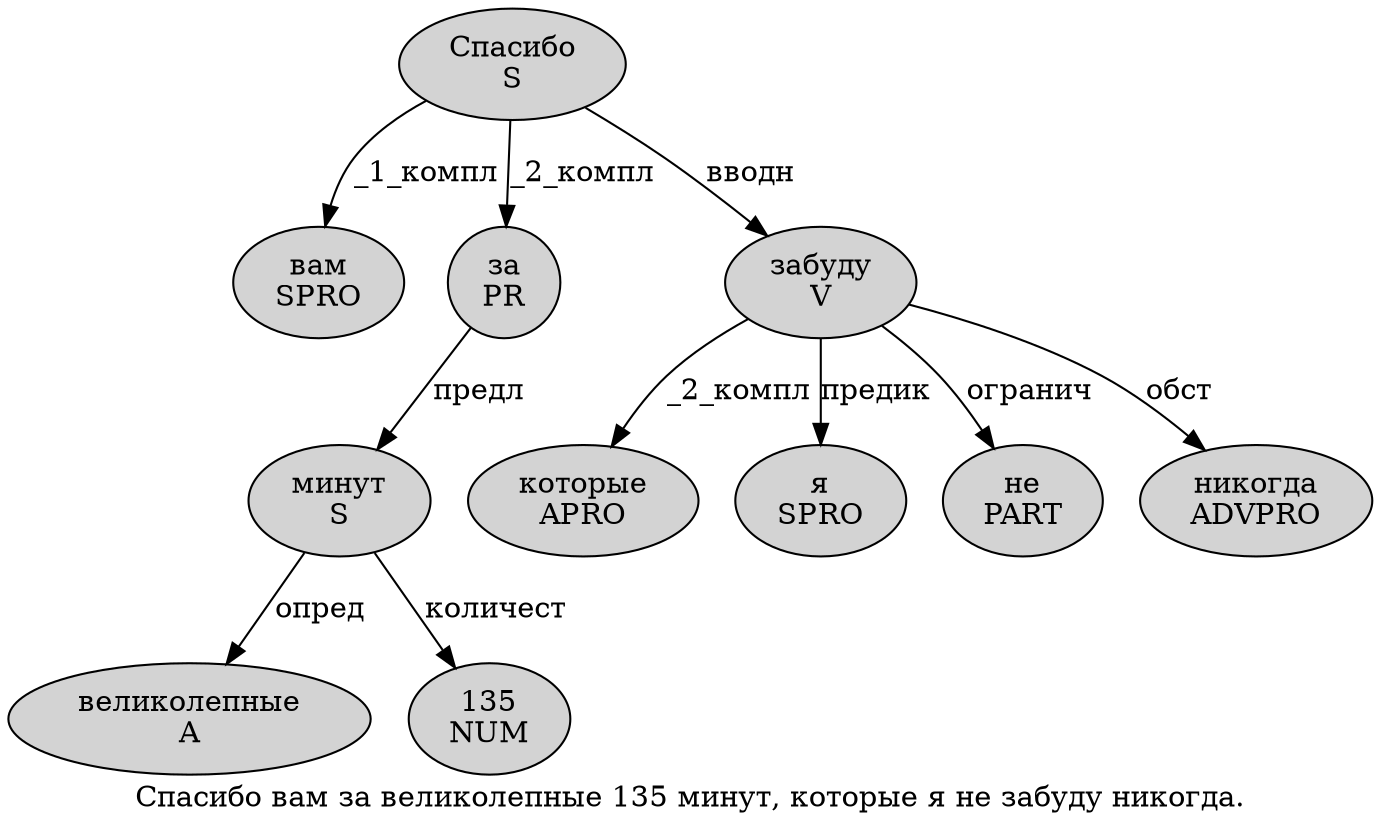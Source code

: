 digraph SENTENCE_1883 {
	graph [label="Спасибо вам за великолепные 135 минут, которые я не забуду никогда."]
	node [style=filled]
		0 [label="Спасибо
S" color="" fillcolor=lightgray penwidth=1 shape=ellipse]
		1 [label="вам
SPRO" color="" fillcolor=lightgray penwidth=1 shape=ellipse]
		2 [label="за
PR" color="" fillcolor=lightgray penwidth=1 shape=ellipse]
		3 [label="великолепные
A" color="" fillcolor=lightgray penwidth=1 shape=ellipse]
		4 [label="135
NUM" color="" fillcolor=lightgray penwidth=1 shape=ellipse]
		5 [label="минут
S" color="" fillcolor=lightgray penwidth=1 shape=ellipse]
		7 [label="которые
APRO" color="" fillcolor=lightgray penwidth=1 shape=ellipse]
		8 [label="я
SPRO" color="" fillcolor=lightgray penwidth=1 shape=ellipse]
		9 [label="не
PART" color="" fillcolor=lightgray penwidth=1 shape=ellipse]
		10 [label="забуду
V" color="" fillcolor=lightgray penwidth=1 shape=ellipse]
		11 [label="никогда
ADVPRO" color="" fillcolor=lightgray penwidth=1 shape=ellipse]
			5 -> 3 [label="опред"]
			5 -> 4 [label="количест"]
			2 -> 5 [label="предл"]
			0 -> 1 [label="_1_компл"]
			0 -> 2 [label="_2_компл"]
			0 -> 10 [label="вводн"]
			10 -> 7 [label="_2_компл"]
			10 -> 8 [label="предик"]
			10 -> 9 [label="огранич"]
			10 -> 11 [label="обст"]
}